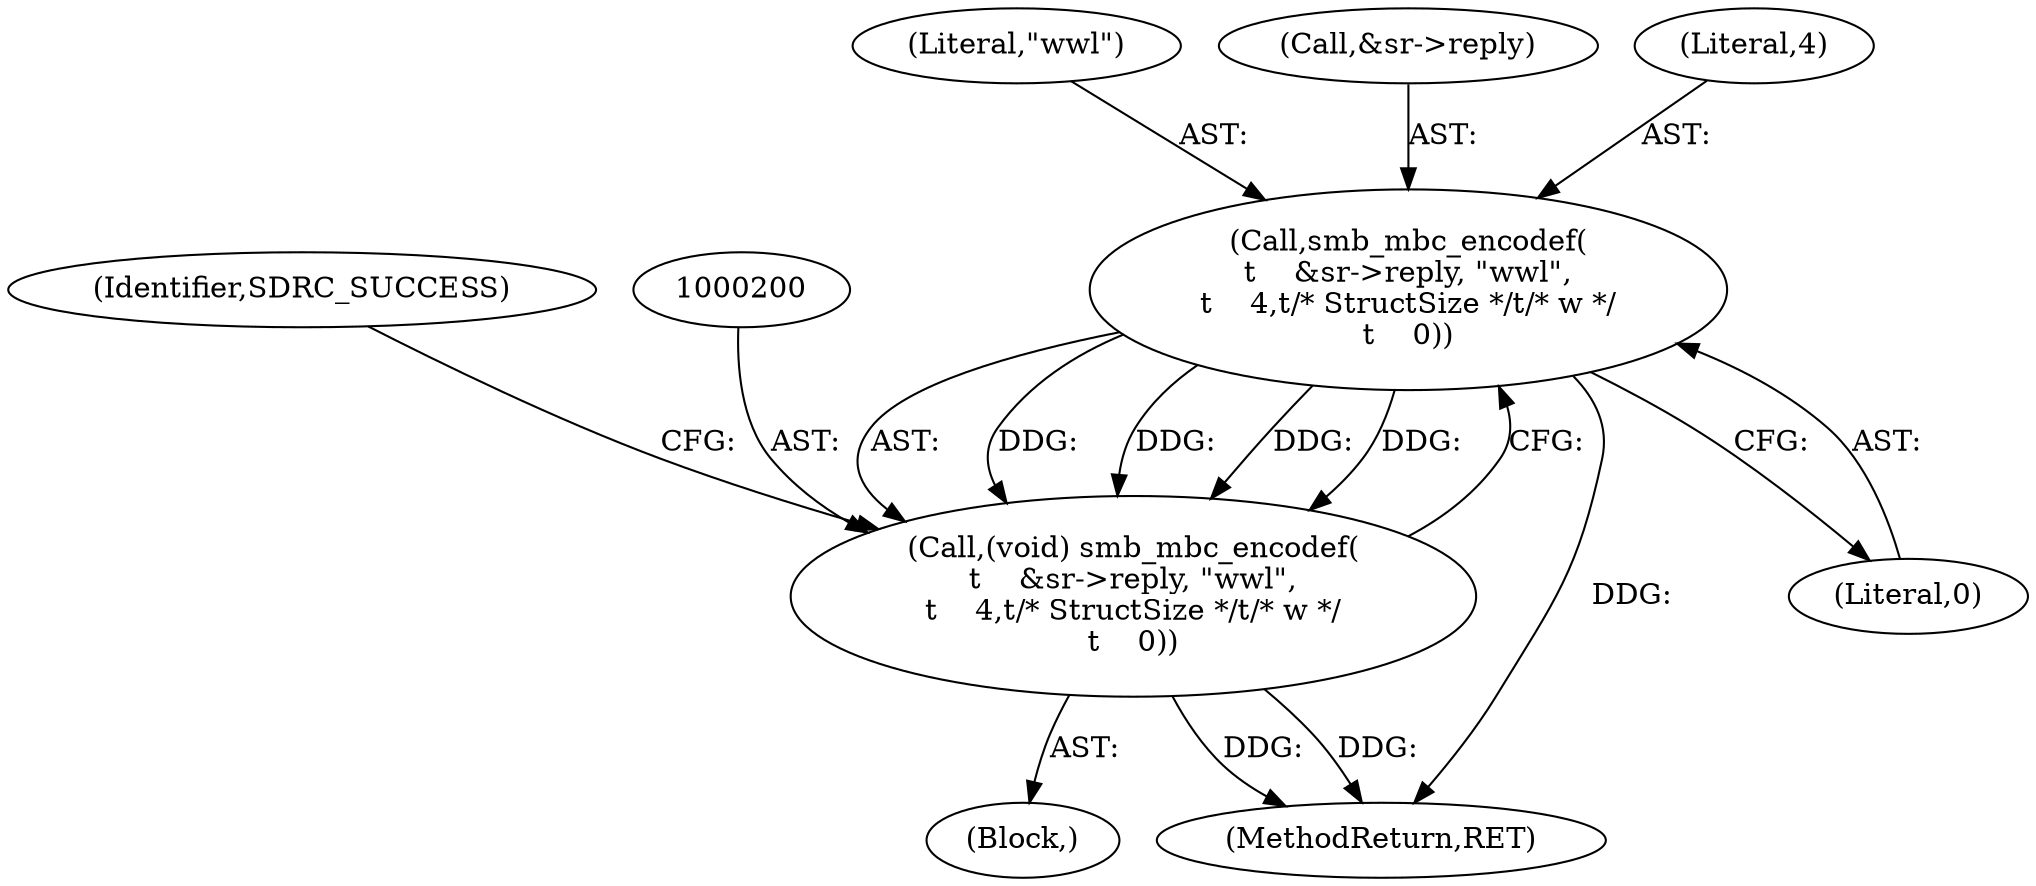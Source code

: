 digraph "0_illumos-gate_6d1c73b5858fefc6161c7d686345f0dc887ea799@pointer" {
"1000201" [label="(Call,smb_mbc_encodef(\n\t    &sr->reply, \"wwl\",\n\t    4,\t/* StructSize */\t/* w */\n\t    0))"];
"1000199" [label="(Call,(void) smb_mbc_encodef(\n\t    &sr->reply, \"wwl\",\n\t    4,\t/* StructSize */\t/* w */\n\t    0))"];
"1000201" [label="(Call,smb_mbc_encodef(\n\t    &sr->reply, \"wwl\",\n\t    4,\t/* StructSize */\t/* w */\n\t    0))"];
"1000114" [label="(Block,)"];
"1000211" [label="(MethodReturn,RET)"];
"1000206" [label="(Literal,\"wwl\")"];
"1000210" [label="(Identifier,SDRC_SUCCESS)"];
"1000208" [label="(Literal,0)"];
"1000202" [label="(Call,&sr->reply)"];
"1000207" [label="(Literal,4)"];
"1000199" [label="(Call,(void) smb_mbc_encodef(\n\t    &sr->reply, \"wwl\",\n\t    4,\t/* StructSize */\t/* w */\n\t    0))"];
"1000201" -> "1000199"  [label="AST: "];
"1000201" -> "1000208"  [label="CFG: "];
"1000202" -> "1000201"  [label="AST: "];
"1000206" -> "1000201"  [label="AST: "];
"1000207" -> "1000201"  [label="AST: "];
"1000208" -> "1000201"  [label="AST: "];
"1000199" -> "1000201"  [label="CFG: "];
"1000201" -> "1000211"  [label="DDG: "];
"1000201" -> "1000199"  [label="DDG: "];
"1000201" -> "1000199"  [label="DDG: "];
"1000201" -> "1000199"  [label="DDG: "];
"1000201" -> "1000199"  [label="DDG: "];
"1000199" -> "1000114"  [label="AST: "];
"1000200" -> "1000199"  [label="AST: "];
"1000210" -> "1000199"  [label="CFG: "];
"1000199" -> "1000211"  [label="DDG: "];
"1000199" -> "1000211"  [label="DDG: "];
}
